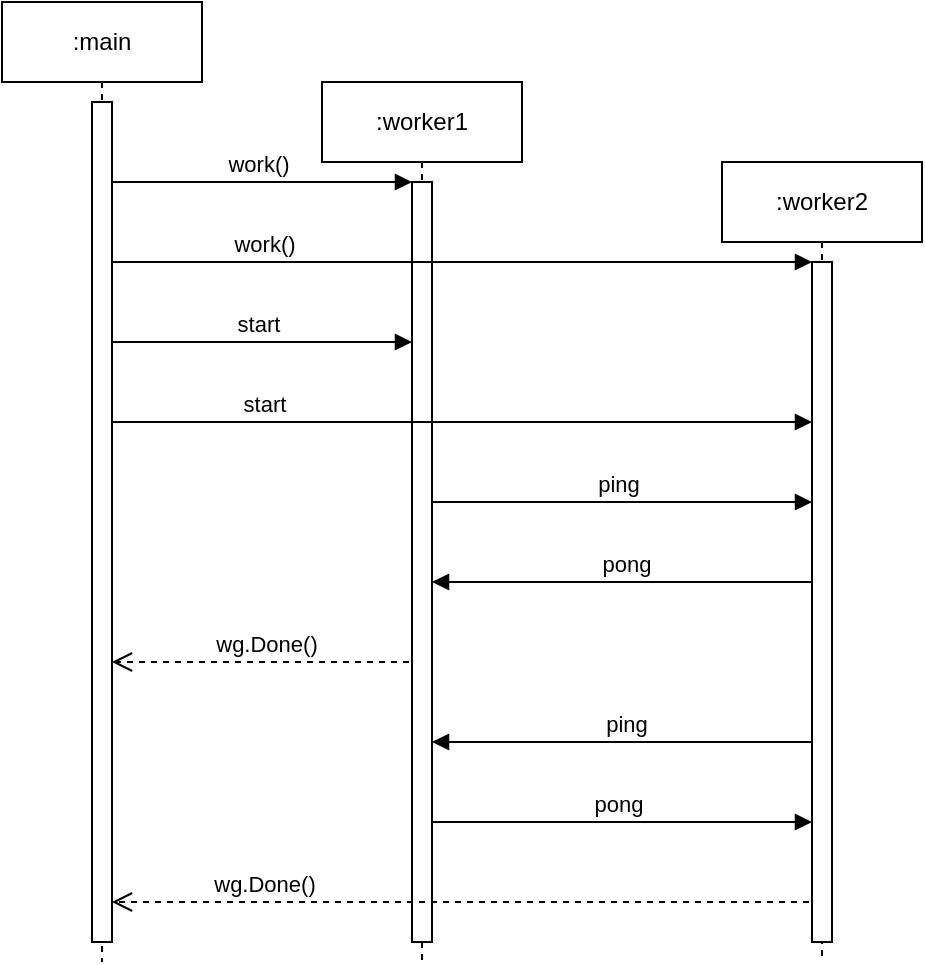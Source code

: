<mxfile version="14.7.6" type="device"><diagram id="AzVnHAp2tRFgoJBlgrKP" name="Page-1"><mxGraphModel dx="1038" dy="577" grid="1" gridSize="10" guides="1" tooltips="1" connect="1" arrows="1" fold="1" page="1" pageScale="1" pageWidth="850" pageHeight="1100" math="0" shadow="0"><root><mxCell id="0"/><mxCell id="1" parent="0"/><mxCell id="IgYLs8eeqJqo1gxNWlt5-36" value="wg.Done()" style="html=1;verticalAlign=bottom;endArrow=open;dashed=1;endSize=8;" edge="1" parent="1" source="IgYLs8eeqJqo1gxNWlt5-13" target="IgYLs8eeqJqo1gxNWlt5-25"><mxGeometry relative="1" as="geometry"><mxPoint x="450" y="380" as="sourcePoint"/><mxPoint x="370" y="380" as="targetPoint"/><Array as="points"><mxPoint x="230" y="400"/></Array></mxGeometry></mxCell><mxCell id="IgYLs8eeqJqo1gxNWlt5-34" value="pong" style="html=1;verticalAlign=bottom;endArrow=block;" edge="1" parent="1" source="IgYLs8eeqJqo1gxNWlt5-13" target="IgYLs8eeqJqo1gxNWlt5-23"><mxGeometry width="80" relative="1" as="geometry"><mxPoint x="750" y="400" as="sourcePoint"/><mxPoint x="555.5" y="400" as="targetPoint"/><Array as="points"><mxPoint x="410" y="480"/></Array></mxGeometry></mxCell><mxCell id="IgYLs8eeqJqo1gxNWlt5-33" value="pong" style="html=1;verticalAlign=bottom;endArrow=block;" edge="1" parent="1" source="IgYLs8eeqJqo1gxNWlt5-15" target="IgYLs8eeqJqo1gxNWlt5-3"><mxGeometry width="80" relative="1" as="geometry"><mxPoint x="370" y="340" as="sourcePoint"/><mxPoint x="450" y="340" as="targetPoint"/><Array as="points"><mxPoint x="410" y="360"/></Array></mxGeometry></mxCell><mxCell id="IgYLs8eeqJqo1gxNWlt5-30" value="ping" style="html=1;verticalAlign=bottom;endArrow=block;" edge="1" parent="1" source="IgYLs8eeqJqo1gxNWlt5-13" target="IgYLs8eeqJqo1gxNWlt5-23"><mxGeometry width="80" relative="1" as="geometry"><mxPoint x="370" y="340" as="sourcePoint"/><mxPoint x="450" y="340" as="targetPoint"/><Array as="points"><mxPoint x="410" y="320"/></Array></mxGeometry></mxCell><mxCell id="IgYLs8eeqJqo1gxNWlt5-28" value="start" style="html=1;verticalAlign=bottom;endArrow=block;" edge="1" parent="1" source="IgYLs8eeqJqo1gxNWlt5-2" target="IgYLs8eeqJqo1gxNWlt5-3"><mxGeometry width="80" relative="1" as="geometry"><mxPoint x="370" y="260" as="sourcePoint"/><mxPoint x="450" y="260" as="targetPoint"/><Array as="points"><mxPoint x="260" y="240"/></Array></mxGeometry></mxCell><mxCell id="IgYLs8eeqJqo1gxNWlt5-13" value=":worker1" style="shape=umlLifeline;perimeter=lifelinePerimeter;whiteSpace=wrap;html=1;container=1;collapsible=0;recursiveResize=0;outlineConnect=0;" vertex="1" parent="1"><mxGeometry x="230" y="110" width="100" height="440" as="geometry"/></mxCell><mxCell id="IgYLs8eeqJqo1gxNWlt5-2" value=":main" style="shape=umlLifeline;perimeter=lifelinePerimeter;whiteSpace=wrap;html=1;container=1;collapsible=0;recursiveResize=0;outlineConnect=0;" vertex="1" parent="1"><mxGeometry x="70" y="70" width="100" height="480" as="geometry"/></mxCell><mxCell id="IgYLs8eeqJqo1gxNWlt5-3" value="" style="html=1;points=[];perimeter=orthogonalPerimeter;" vertex="1" parent="1"><mxGeometry x="275" y="160" width="10" height="380" as="geometry"/></mxCell><mxCell id="IgYLs8eeqJqo1gxNWlt5-4" value="work()" style="html=1;verticalAlign=bottom;startArrow=oval;endArrow=block;startSize=8;" edge="1" target="IgYLs8eeqJqo1gxNWlt5-3" parent="1" source="IgYLs8eeqJqo1gxNWlt5-2"><mxGeometry relative="1" as="geometry"><mxPoint x="160" y="160" as="sourcePoint"/><Array as="points"><mxPoint x="220" y="160"/></Array></mxGeometry></mxCell><mxCell id="IgYLs8eeqJqo1gxNWlt5-15" value=":worker2" style="shape=umlLifeline;perimeter=lifelinePerimeter;whiteSpace=wrap;html=1;container=1;collapsible=0;recursiveResize=0;outlineConnect=0;" vertex="1" parent="1"><mxGeometry x="430" y="150" width="100" height="400" as="geometry"/></mxCell><mxCell id="IgYLs8eeqJqo1gxNWlt5-24" value="work()" style="html=1;verticalAlign=bottom;startArrow=oval;endArrow=block;startSize=8;" edge="1" target="IgYLs8eeqJqo1gxNWlt5-23" parent="1" source="IgYLs8eeqJqo1gxNWlt5-2"><mxGeometry x="-0.547" relative="1" as="geometry"><mxPoint x="160" y="200" as="sourcePoint"/><Array as="points"><mxPoint x="330" y="200"/></Array><mxPoint as="offset"/></mxGeometry></mxCell><mxCell id="IgYLs8eeqJqo1gxNWlt5-35" value="ping" style="html=1;verticalAlign=bottom;endArrow=block;" edge="1" parent="1" source="IgYLs8eeqJqo1gxNWlt5-15" target="IgYLs8eeqJqo1gxNWlt5-3"><mxGeometry width="80" relative="1" as="geometry"><mxPoint x="550" y="360" as="sourcePoint"/><mxPoint x="745.5" y="360" as="targetPoint"/><Array as="points"><mxPoint x="340" y="440"/></Array></mxGeometry></mxCell><mxCell id="IgYLs8eeqJqo1gxNWlt5-37" value="wg.Done()" style="html=1;verticalAlign=bottom;endArrow=open;dashed=1;endSize=8;" edge="1" parent="1" source="IgYLs8eeqJqo1gxNWlt5-15" target="IgYLs8eeqJqo1gxNWlt5-25"><mxGeometry x="0.577" relative="1" as="geometry"><mxPoint x="289.5" y="410" as="sourcePoint"/><mxPoint x="175" y="410" as="targetPoint"/><Array as="points"><mxPoint x="330" y="520"/></Array><mxPoint x="1" as="offset"/></mxGeometry></mxCell><mxCell id="IgYLs8eeqJqo1gxNWlt5-29" value="start" style="html=1;verticalAlign=bottom;endArrow=block;" edge="1" parent="1" source="IgYLs8eeqJqo1gxNWlt5-2" target="IgYLs8eeqJqo1gxNWlt5-23"><mxGeometry x="-0.547" width="80" relative="1" as="geometry"><mxPoint x="169.5" y="320" as="sourcePoint"/><mxPoint x="289.5" y="320" as="targetPoint"/><Array as="points"><mxPoint x="370" y="280"/></Array><mxPoint as="offset"/></mxGeometry></mxCell><mxCell id="IgYLs8eeqJqo1gxNWlt5-25" value="" style="html=1;points=[];perimeter=orthogonalPerimeter;" vertex="1" parent="1"><mxGeometry x="115" y="120" width="10" height="420" as="geometry"/></mxCell><mxCell id="IgYLs8eeqJqo1gxNWlt5-23" value="" style="html=1;points=[];perimeter=orthogonalPerimeter;" vertex="1" parent="1"><mxGeometry x="475" y="200" width="10" height="340" as="geometry"/></mxCell></root></mxGraphModel></diagram></mxfile>